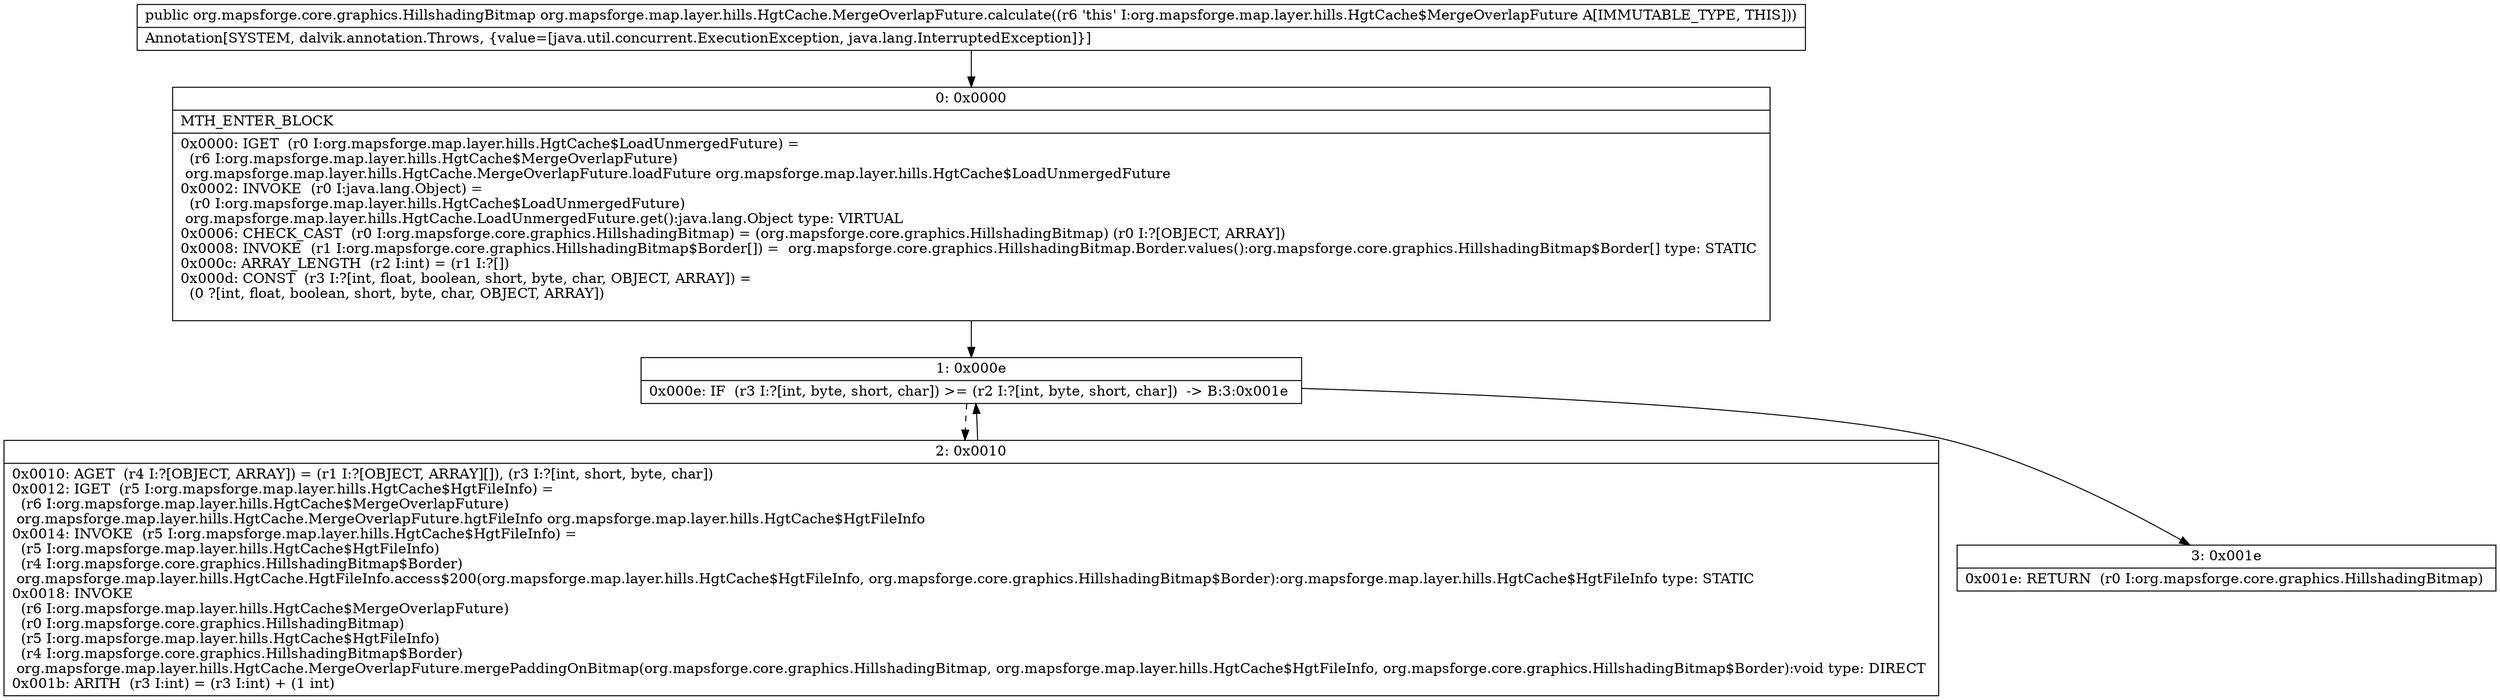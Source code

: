 digraph "CFG fororg.mapsforge.map.layer.hills.HgtCache.MergeOverlapFuture.calculate()Lorg\/mapsforge\/core\/graphics\/HillshadingBitmap;" {
Node_0 [shape=record,label="{0\:\ 0x0000|MTH_ENTER_BLOCK\l|0x0000: IGET  (r0 I:org.mapsforge.map.layer.hills.HgtCache$LoadUnmergedFuture) = \l  (r6 I:org.mapsforge.map.layer.hills.HgtCache$MergeOverlapFuture)\l org.mapsforge.map.layer.hills.HgtCache.MergeOverlapFuture.loadFuture org.mapsforge.map.layer.hills.HgtCache$LoadUnmergedFuture \l0x0002: INVOKE  (r0 I:java.lang.Object) = \l  (r0 I:org.mapsforge.map.layer.hills.HgtCache$LoadUnmergedFuture)\l org.mapsforge.map.layer.hills.HgtCache.LoadUnmergedFuture.get():java.lang.Object type: VIRTUAL \l0x0006: CHECK_CAST  (r0 I:org.mapsforge.core.graphics.HillshadingBitmap) = (org.mapsforge.core.graphics.HillshadingBitmap) (r0 I:?[OBJECT, ARRAY]) \l0x0008: INVOKE  (r1 I:org.mapsforge.core.graphics.HillshadingBitmap$Border[]) =  org.mapsforge.core.graphics.HillshadingBitmap.Border.values():org.mapsforge.core.graphics.HillshadingBitmap$Border[] type: STATIC \l0x000c: ARRAY_LENGTH  (r2 I:int) = (r1 I:?[]) \l0x000d: CONST  (r3 I:?[int, float, boolean, short, byte, char, OBJECT, ARRAY]) = \l  (0 ?[int, float, boolean, short, byte, char, OBJECT, ARRAY])\l \l}"];
Node_1 [shape=record,label="{1\:\ 0x000e|0x000e: IF  (r3 I:?[int, byte, short, char]) \>= (r2 I:?[int, byte, short, char])  \-\> B:3:0x001e \l}"];
Node_2 [shape=record,label="{2\:\ 0x0010|0x0010: AGET  (r4 I:?[OBJECT, ARRAY]) = (r1 I:?[OBJECT, ARRAY][]), (r3 I:?[int, short, byte, char]) \l0x0012: IGET  (r5 I:org.mapsforge.map.layer.hills.HgtCache$HgtFileInfo) = \l  (r6 I:org.mapsforge.map.layer.hills.HgtCache$MergeOverlapFuture)\l org.mapsforge.map.layer.hills.HgtCache.MergeOverlapFuture.hgtFileInfo org.mapsforge.map.layer.hills.HgtCache$HgtFileInfo \l0x0014: INVOKE  (r5 I:org.mapsforge.map.layer.hills.HgtCache$HgtFileInfo) = \l  (r5 I:org.mapsforge.map.layer.hills.HgtCache$HgtFileInfo)\l  (r4 I:org.mapsforge.core.graphics.HillshadingBitmap$Border)\l org.mapsforge.map.layer.hills.HgtCache.HgtFileInfo.access$200(org.mapsforge.map.layer.hills.HgtCache$HgtFileInfo, org.mapsforge.core.graphics.HillshadingBitmap$Border):org.mapsforge.map.layer.hills.HgtCache$HgtFileInfo type: STATIC \l0x0018: INVOKE  \l  (r6 I:org.mapsforge.map.layer.hills.HgtCache$MergeOverlapFuture)\l  (r0 I:org.mapsforge.core.graphics.HillshadingBitmap)\l  (r5 I:org.mapsforge.map.layer.hills.HgtCache$HgtFileInfo)\l  (r4 I:org.mapsforge.core.graphics.HillshadingBitmap$Border)\l org.mapsforge.map.layer.hills.HgtCache.MergeOverlapFuture.mergePaddingOnBitmap(org.mapsforge.core.graphics.HillshadingBitmap, org.mapsforge.map.layer.hills.HgtCache$HgtFileInfo, org.mapsforge.core.graphics.HillshadingBitmap$Border):void type: DIRECT \l0x001b: ARITH  (r3 I:int) = (r3 I:int) + (1 int) \l}"];
Node_3 [shape=record,label="{3\:\ 0x001e|0x001e: RETURN  (r0 I:org.mapsforge.core.graphics.HillshadingBitmap) \l}"];
MethodNode[shape=record,label="{public org.mapsforge.core.graphics.HillshadingBitmap org.mapsforge.map.layer.hills.HgtCache.MergeOverlapFuture.calculate((r6 'this' I:org.mapsforge.map.layer.hills.HgtCache$MergeOverlapFuture A[IMMUTABLE_TYPE, THIS]))  | Annotation[SYSTEM, dalvik.annotation.Throws, \{value=[java.util.concurrent.ExecutionException, java.lang.InterruptedException]\}]\l}"];
MethodNode -> Node_0;
Node_0 -> Node_1;
Node_1 -> Node_2[style=dashed];
Node_1 -> Node_3;
Node_2 -> Node_1;
}

